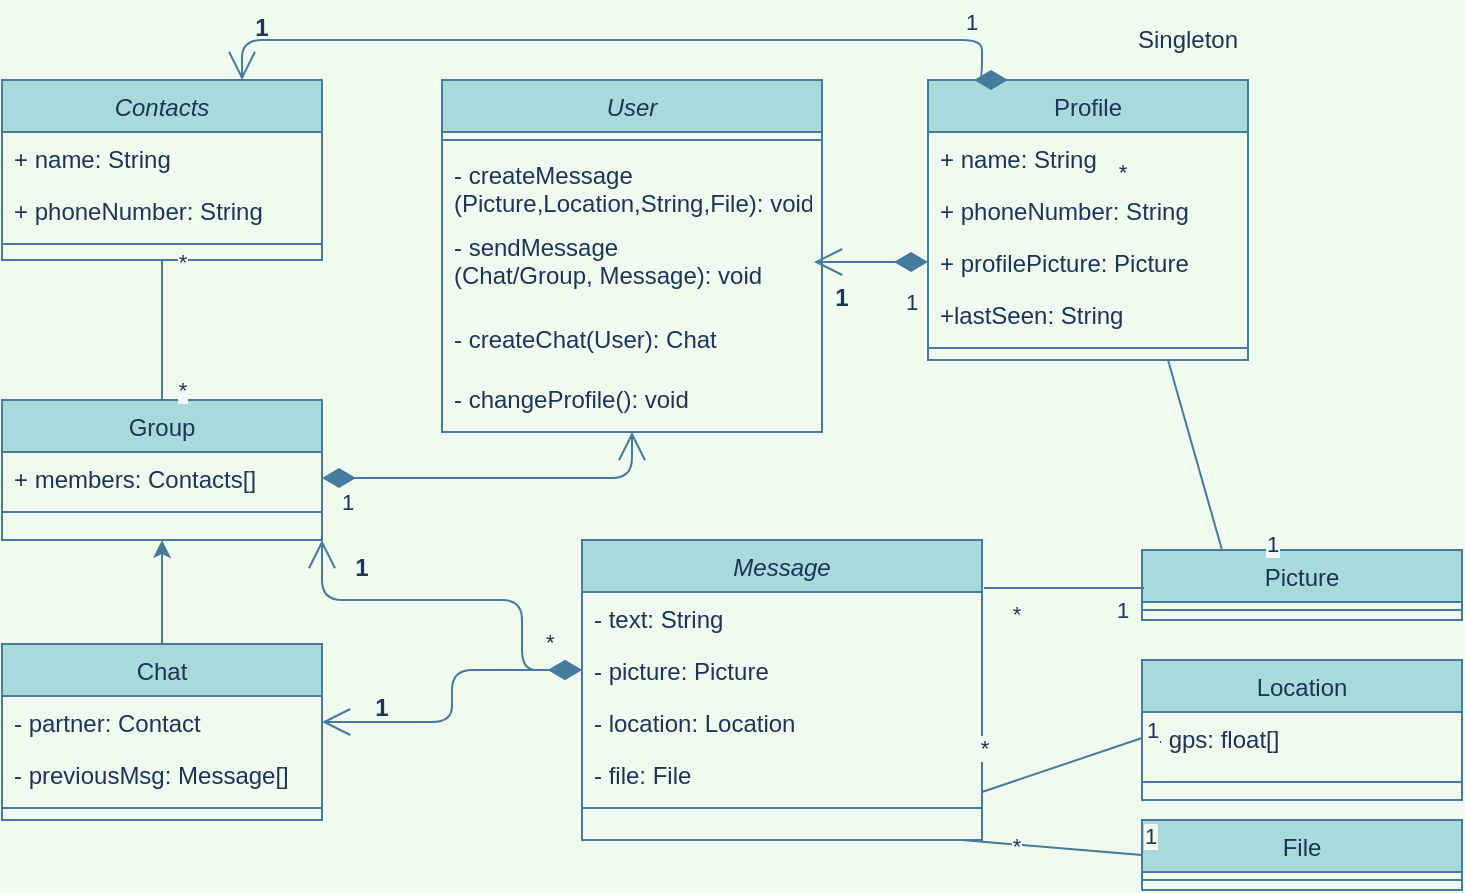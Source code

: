 <mxfile version="13.6.5" pages="3">
    <diagram id="C5RBs43oDa-KdzZeNtuy" name="Page-1">
        <mxGraphModel dx="1116" dy="623" grid="1" gridSize="10" guides="1" tooltips="1" connect="1" arrows="1" fold="1" page="1" pageScale="1" pageWidth="827" pageHeight="1169" background="#F1FAEE" math="0" shadow="0">
            <root>
                <mxCell id="WIyWlLk6GJQsqaUBKTNV-0"/>
                <mxCell id="WIyWlLk6GJQsqaUBKTNV-1" parent="WIyWlLk6GJQsqaUBKTNV-0"/>
                <mxCell id="zkfFHV4jXpPFQw0GAbJ--0" value="User" style="swimlane;fontStyle=2;align=center;verticalAlign=top;childLayout=stackLayout;horizontal=1;startSize=26;horizontalStack=0;resizeParent=1;resizeLast=0;collapsible=1;marginBottom=0;rounded=0;shadow=0;strokeWidth=1;fillColor=#A8DADC;strokeColor=#457B9D;fontColor=#1D3557;" parent="WIyWlLk6GJQsqaUBKTNV-1" vertex="1">
                    <mxGeometry x="240" y="40" width="190" height="176" as="geometry">
                        <mxRectangle x="230" y="140" width="160" height="26" as="alternateBounds"/>
                    </mxGeometry>
                </mxCell>
                <mxCell id="zkfFHV4jXpPFQw0GAbJ--4" value="" style="line;html=1;strokeWidth=1;align=left;verticalAlign=middle;spacingTop=-1;spacingLeft=3;spacingRight=3;rotatable=0;labelPosition=right;points=[];portConstraint=eastwest;fillColor=#A8DADC;strokeColor=#457B9D;fontColor=#1D3557;labelBackgroundColor=#F1FAEE;" parent="zkfFHV4jXpPFQw0GAbJ--0" vertex="1">
                    <mxGeometry y="26" width="190" height="8" as="geometry"/>
                </mxCell>
                <mxCell id="w8E4-vSp_22JqNi1tz53-83" value="- createMessage&#10;(Picture,Location,String,File): void" style="text;align=left;verticalAlign=top;spacingLeft=4;spacingRight=4;overflow=hidden;rotatable=0;points=[[0,0.5],[1,0.5]];portConstraint=eastwest;fontColor=#1D3557;" parent="zkfFHV4jXpPFQw0GAbJ--0" vertex="1">
                    <mxGeometry y="34" width="190" height="36" as="geometry"/>
                </mxCell>
                <mxCell id="zkfFHV4jXpPFQw0GAbJ--5" value="- sendMessage&#10;(Chat/Group, Message): void" style="text;align=left;verticalAlign=top;spacingLeft=4;spacingRight=4;overflow=hidden;rotatable=0;points=[[0,0.5],[1,0.5]];portConstraint=eastwest;fontColor=#1D3557;" parent="zkfFHV4jXpPFQw0GAbJ--0" vertex="1">
                    <mxGeometry y="70" width="190" height="46" as="geometry"/>
                </mxCell>
                <mxCell id="w8E4-vSp_22JqNi1tz53-20" value="- createChat(User): Chat" style="text;align=left;verticalAlign=top;spacingLeft=4;spacingRight=4;overflow=hidden;rotatable=0;points=[[0,0.5],[1,0.5]];portConstraint=eastwest;fontColor=#1D3557;" parent="zkfFHV4jXpPFQw0GAbJ--0" vertex="1">
                    <mxGeometry y="116" width="190" height="30" as="geometry"/>
                </mxCell>
                <mxCell id="w8E4-vSp_22JqNi1tz53-82" value="- changeProfile(): void" style="text;align=left;verticalAlign=top;spacingLeft=4;spacingRight=4;overflow=hidden;rotatable=0;points=[[0,0.5],[1,0.5]];portConstraint=eastwest;fontColor=#1D3557;" parent="zkfFHV4jXpPFQw0GAbJ--0" vertex="1">
                    <mxGeometry y="146" width="190" height="30" as="geometry"/>
                </mxCell>
                <mxCell id="zkfFHV4jXpPFQw0GAbJ--6" value="Chat" style="swimlane;fontStyle=0;align=center;verticalAlign=top;childLayout=stackLayout;horizontal=1;startSize=26;horizontalStack=0;resizeParent=1;resizeLast=0;collapsible=1;marginBottom=0;rounded=0;shadow=0;strokeWidth=1;fillColor=#A8DADC;strokeColor=#457B9D;fontColor=#1D3557;" parent="WIyWlLk6GJQsqaUBKTNV-1" vertex="1">
                    <mxGeometry x="20" y="322" width="160" height="88" as="geometry">
                        <mxRectangle x="130" y="380" width="160" height="26" as="alternateBounds"/>
                    </mxGeometry>
                </mxCell>
                <mxCell id="zkfFHV4jXpPFQw0GAbJ--7" value="- partner: Contact" style="text;align=left;verticalAlign=top;spacingLeft=4;spacingRight=4;overflow=hidden;rotatable=0;points=[[0,0.5],[1,0.5]];portConstraint=eastwest;fontColor=#1D3557;" parent="zkfFHV4jXpPFQw0GAbJ--6" vertex="1">
                    <mxGeometry y="26" width="160" height="26" as="geometry"/>
                </mxCell>
                <mxCell id="zkfFHV4jXpPFQw0GAbJ--8" value="- previousMsg: Message[]" style="text;align=left;verticalAlign=top;spacingLeft=4;spacingRight=4;overflow=hidden;rotatable=0;points=[[0,0.5],[1,0.5]];portConstraint=eastwest;rounded=0;shadow=0;html=0;fontColor=#1D3557;" parent="zkfFHV4jXpPFQw0GAbJ--6" vertex="1">
                    <mxGeometry y="52" width="160" height="26" as="geometry"/>
                </mxCell>
                <mxCell id="zkfFHV4jXpPFQw0GAbJ--9" value="" style="line;html=1;strokeWidth=1;align=left;verticalAlign=middle;spacingTop=-1;spacingLeft=3;spacingRight=3;rotatable=0;labelPosition=right;points=[];portConstraint=eastwest;fillColor=#A8DADC;strokeColor=#457B9D;fontColor=#1D3557;labelBackgroundColor=#F1FAEE;" parent="zkfFHV4jXpPFQw0GAbJ--6" vertex="1">
                    <mxGeometry y="78" width="160" height="8" as="geometry"/>
                </mxCell>
                <mxCell id="zkfFHV4jXpPFQw0GAbJ--13" value="Group" style="swimlane;fontStyle=0;align=center;verticalAlign=top;childLayout=stackLayout;horizontal=1;startSize=26;horizontalStack=0;resizeParent=1;resizeLast=0;collapsible=1;marginBottom=0;rounded=0;shadow=0;strokeWidth=1;fillColor=#A8DADC;strokeColor=#457B9D;fontColor=#1D3557;" parent="WIyWlLk6GJQsqaUBKTNV-1" vertex="1">
                    <mxGeometry x="20" y="200" width="160" height="70" as="geometry">
                        <mxRectangle x="340" y="380" width="170" height="26" as="alternateBounds"/>
                    </mxGeometry>
                </mxCell>
                <mxCell id="zkfFHV4jXpPFQw0GAbJ--14" value="+ members: Contacts[]" style="text;align=left;verticalAlign=top;spacingLeft=4;spacingRight=4;overflow=hidden;rotatable=0;points=[[0,0.5],[1,0.5]];portConstraint=eastwest;fontColor=#1D3557;" parent="zkfFHV4jXpPFQw0GAbJ--13" vertex="1">
                    <mxGeometry y="26" width="160" height="26" as="geometry"/>
                </mxCell>
                <mxCell id="zkfFHV4jXpPFQw0GAbJ--15" value="" style="line;html=1;strokeWidth=1;align=left;verticalAlign=middle;spacingTop=-1;spacingLeft=3;spacingRight=3;rotatable=0;labelPosition=right;points=[];portConstraint=eastwest;fillColor=#A8DADC;strokeColor=#457B9D;fontColor=#1D3557;labelBackgroundColor=#F1FAEE;" parent="zkfFHV4jXpPFQw0GAbJ--13" vertex="1">
                    <mxGeometry y="52" width="160" height="8" as="geometry"/>
                </mxCell>
                <mxCell id="zkfFHV4jXpPFQw0GAbJ--17" value="Location" style="swimlane;fontStyle=0;align=center;verticalAlign=top;childLayout=stackLayout;horizontal=1;startSize=26;horizontalStack=0;resizeParent=1;resizeLast=0;collapsible=1;marginBottom=0;rounded=0;shadow=0;strokeWidth=1;fillColor=#A8DADC;strokeColor=#457B9D;fontColor=#1D3557;" parent="WIyWlLk6GJQsqaUBKTNV-1" vertex="1">
                    <mxGeometry x="590" y="330" width="160" height="70" as="geometry">
                        <mxRectangle x="550" y="140" width="160" height="26" as="alternateBounds"/>
                    </mxGeometry>
                </mxCell>
                <mxCell id="w8E4-vSp_22JqNi1tz53-84" value="- gps: float[]" style="text;align=left;verticalAlign=top;spacingLeft=4;spacingRight=4;overflow=hidden;rotatable=0;points=[[0,0.5],[1,0.5]];portConstraint=eastwest;rounded=0;shadow=0;html=0;fontColor=#1D3557;" parent="zkfFHV4jXpPFQw0GAbJ--17" vertex="1">
                    <mxGeometry y="26" width="160" height="26" as="geometry"/>
                </mxCell>
                <mxCell id="zkfFHV4jXpPFQw0GAbJ--23" value="" style="line;html=1;strokeWidth=1;align=left;verticalAlign=middle;spacingTop=-1;spacingLeft=3;spacingRight=3;rotatable=0;labelPosition=right;points=[];portConstraint=eastwest;fillColor=#A8DADC;strokeColor=#457B9D;fontColor=#1D3557;labelBackgroundColor=#F1FAEE;" parent="zkfFHV4jXpPFQw0GAbJ--17" vertex="1">
                    <mxGeometry y="52" width="160" height="18" as="geometry"/>
                </mxCell>
                <mxCell id="w8E4-vSp_22JqNi1tz53-0" value="File" style="swimlane;fontStyle=0;align=center;verticalAlign=top;childLayout=stackLayout;horizontal=1;startSize=26;horizontalStack=0;resizeParent=1;resizeLast=0;collapsible=1;marginBottom=0;rounded=0;shadow=0;strokeWidth=1;fillColor=#A8DADC;strokeColor=#457B9D;fontColor=#1D3557;" parent="WIyWlLk6GJQsqaUBKTNV-1" vertex="1">
                    <mxGeometry x="590" y="410" width="160" height="35" as="geometry">
                        <mxRectangle x="340" y="380" width="170" height="26" as="alternateBounds"/>
                    </mxGeometry>
                </mxCell>
                <mxCell id="w8E4-vSp_22JqNi1tz53-2" value="" style="line;html=1;strokeWidth=1;align=left;verticalAlign=middle;spacingTop=-1;spacingLeft=3;spacingRight=3;rotatable=0;labelPosition=right;points=[];portConstraint=eastwest;fillColor=#A8DADC;strokeColor=#457B9D;fontColor=#1D3557;labelBackgroundColor=#F1FAEE;" parent="w8E4-vSp_22JqNi1tz53-0" vertex="1">
                    <mxGeometry y="26" width="160" height="8" as="geometry"/>
                </mxCell>
                <mxCell id="w8E4-vSp_22JqNi1tz53-3" value="Profile" style="swimlane;fontStyle=0;align=center;verticalAlign=top;childLayout=stackLayout;horizontal=1;startSize=26;horizontalStack=0;resizeParent=1;resizeLast=0;collapsible=1;marginBottom=0;rounded=0;shadow=0;strokeWidth=1;fillColor=#A8DADC;strokeColor=#457B9D;fontColor=#1D3557;" parent="WIyWlLk6GJQsqaUBKTNV-1" vertex="1">
                    <mxGeometry x="483" y="40" width="160" height="140" as="geometry">
                        <mxRectangle x="550" y="140" width="160" height="26" as="alternateBounds"/>
                    </mxGeometry>
                </mxCell>
                <mxCell id="w8E4-vSp_22JqNi1tz53-4" value="+ name: String" style="text;align=left;verticalAlign=top;spacingLeft=4;spacingRight=4;overflow=hidden;rotatable=0;points=[[0,0.5],[1,0.5]];portConstraint=eastwest;fontColor=#1D3557;" parent="w8E4-vSp_22JqNi1tz53-3" vertex="1">
                    <mxGeometry y="26" width="160" height="26" as="geometry"/>
                </mxCell>
                <mxCell id="w8E4-vSp_22JqNi1tz53-5" value="+ phoneNumber: String" style="text;align=left;verticalAlign=top;spacingLeft=4;spacingRight=4;overflow=hidden;rotatable=0;points=[[0,0.5],[1,0.5]];portConstraint=eastwest;rounded=0;shadow=0;html=0;fontColor=#1D3557;" parent="w8E4-vSp_22JqNi1tz53-3" vertex="1">
                    <mxGeometry y="52" width="160" height="26" as="geometry"/>
                </mxCell>
                <mxCell id="w8E4-vSp_22JqNi1tz53-6" value="+ profilePicture: Picture" style="text;align=left;verticalAlign=top;spacingLeft=4;spacingRight=4;overflow=hidden;rotatable=0;points=[[0,0.5],[1,0.5]];portConstraint=eastwest;rounded=0;shadow=0;html=0;fontColor=#1D3557;" parent="w8E4-vSp_22JqNi1tz53-3" vertex="1">
                    <mxGeometry y="78" width="160" height="26" as="geometry"/>
                </mxCell>
                <mxCell id="w8E4-vSp_22JqNi1tz53-7" value="+lastSeen: String" style="text;align=left;verticalAlign=top;spacingLeft=4;spacingRight=4;overflow=hidden;rotatable=0;points=[[0,0.5],[1,0.5]];portConstraint=eastwest;rounded=0;shadow=0;html=0;fontColor=#1D3557;" parent="w8E4-vSp_22JqNi1tz53-3" vertex="1">
                    <mxGeometry y="104" width="160" height="26" as="geometry"/>
                </mxCell>
                <mxCell id="w8E4-vSp_22JqNi1tz53-9" value="" style="line;html=1;strokeWidth=1;align=left;verticalAlign=middle;spacingTop=-1;spacingLeft=3;spacingRight=3;rotatable=0;labelPosition=right;points=[];portConstraint=eastwest;fillColor=#A8DADC;strokeColor=#457B9D;fontColor=#1D3557;labelBackgroundColor=#F1FAEE;" parent="w8E4-vSp_22JqNi1tz53-3" vertex="1">
                    <mxGeometry y="130" width="160" height="8" as="geometry"/>
                </mxCell>
                <mxCell id="w8E4-vSp_22JqNi1tz53-12" value="Contacts" style="swimlane;fontStyle=2;align=center;verticalAlign=top;childLayout=stackLayout;horizontal=1;startSize=26;horizontalStack=0;resizeParent=1;resizeLast=0;collapsible=1;marginBottom=0;rounded=0;shadow=0;strokeWidth=1;fillColor=#A8DADC;strokeColor=#457B9D;fontColor=#1D3557;" parent="WIyWlLk6GJQsqaUBKTNV-1" vertex="1">
                    <mxGeometry x="20" y="40" width="160" height="90" as="geometry">
                        <mxRectangle x="230" y="140" width="160" height="26" as="alternateBounds"/>
                    </mxGeometry>
                </mxCell>
                <mxCell id="w8E4-vSp_22JqNi1tz53-13" value="+ name: String " style="text;align=left;verticalAlign=top;spacingLeft=4;spacingRight=4;overflow=hidden;rotatable=0;points=[[0,0.5],[1,0.5]];portConstraint=eastwest;fontColor=#1D3557;" parent="w8E4-vSp_22JqNi1tz53-12" vertex="1">
                    <mxGeometry y="26" width="160" height="26" as="geometry"/>
                </mxCell>
                <mxCell id="w8E4-vSp_22JqNi1tz53-14" value="+ phoneNumber: String" style="text;align=left;verticalAlign=top;spacingLeft=4;spacingRight=4;overflow=hidden;rotatable=0;points=[[0,0.5],[1,0.5]];portConstraint=eastwest;rounded=0;shadow=0;html=0;fontColor=#1D3557;" parent="w8E4-vSp_22JqNi1tz53-12" vertex="1">
                    <mxGeometry y="52" width="160" height="26" as="geometry"/>
                </mxCell>
                <mxCell id="w8E4-vSp_22JqNi1tz53-16" value="" style="line;html=1;strokeWidth=1;align=left;verticalAlign=middle;spacingTop=-1;spacingLeft=3;spacingRight=3;rotatable=0;labelPosition=right;points=[];portConstraint=eastwest;fillColor=#A8DADC;strokeColor=#457B9D;fontColor=#1D3557;labelBackgroundColor=#F1FAEE;" parent="w8E4-vSp_22JqNi1tz53-12" vertex="1">
                    <mxGeometry y="78" width="160" height="8" as="geometry"/>
                </mxCell>
                <mxCell id="w8E4-vSp_22JqNi1tz53-27" value="Message" style="swimlane;fontStyle=2;align=center;verticalAlign=top;childLayout=stackLayout;horizontal=1;startSize=26;horizontalStack=0;resizeParent=1;resizeLast=0;collapsible=1;marginBottom=0;rounded=0;shadow=0;strokeWidth=1;fillColor=#A8DADC;strokeColor=#457B9D;fontColor=#1D3557;" parent="WIyWlLk6GJQsqaUBKTNV-1" vertex="1">
                    <mxGeometry x="310" y="270" width="200" height="150" as="geometry">
                        <mxRectangle x="230" y="140" width="160" height="26" as="alternateBounds"/>
                    </mxGeometry>
                </mxCell>
                <mxCell id="w8E4-vSp_22JqNi1tz53-28" value="- text: String " style="text;align=left;verticalAlign=top;spacingLeft=4;spacingRight=4;overflow=hidden;rotatable=0;points=[[0,0.5],[1,0.5]];portConstraint=eastwest;fontColor=#1D3557;" parent="w8E4-vSp_22JqNi1tz53-27" vertex="1">
                    <mxGeometry y="26" width="200" height="26" as="geometry"/>
                </mxCell>
                <mxCell id="w8E4-vSp_22JqNi1tz53-29" value="- picture: Picture" style="text;align=left;verticalAlign=top;spacingLeft=4;spacingRight=4;overflow=hidden;rotatable=0;points=[[0,0.5],[1,0.5]];portConstraint=eastwest;rounded=0;shadow=0;html=0;fontColor=#1D3557;" parent="w8E4-vSp_22JqNi1tz53-27" vertex="1">
                    <mxGeometry y="52" width="200" height="26" as="geometry"/>
                </mxCell>
                <mxCell id="w8E4-vSp_22JqNi1tz53-30" value="- location: Location" style="text;align=left;verticalAlign=top;spacingLeft=4;spacingRight=4;overflow=hidden;rotatable=0;points=[[0,0.5],[1,0.5]];portConstraint=eastwest;rounded=0;shadow=0;html=0;fontColor=#1D3557;" parent="w8E4-vSp_22JqNi1tz53-27" vertex="1">
                    <mxGeometry y="78" width="200" height="26" as="geometry"/>
                </mxCell>
                <mxCell id="w8E4-vSp_22JqNi1tz53-31" value="- file: File" style="text;align=left;verticalAlign=top;spacingLeft=4;spacingRight=4;overflow=hidden;rotatable=0;points=[[0,0.5],[1,0.5]];portConstraint=eastwest;rounded=0;shadow=0;html=0;fontColor=#1D3557;" parent="w8E4-vSp_22JqNi1tz53-27" vertex="1">
                    <mxGeometry y="104" width="200" height="26" as="geometry"/>
                </mxCell>
                <mxCell id="w8E4-vSp_22JqNi1tz53-32" value="" style="line;html=1;strokeWidth=1;align=left;verticalAlign=middle;spacingTop=-1;spacingLeft=3;spacingRight=3;rotatable=0;labelPosition=right;points=[];portConstraint=eastwest;fillColor=#A8DADC;strokeColor=#457B9D;fontColor=#1D3557;labelBackgroundColor=#F1FAEE;" parent="w8E4-vSp_22JqNi1tz53-27" vertex="1">
                    <mxGeometry y="130" width="200" height="8" as="geometry"/>
                </mxCell>
                <mxCell id="w8E4-vSp_22JqNi1tz53-35" value="Picture" style="swimlane;fontStyle=0;align=center;verticalAlign=top;childLayout=stackLayout;horizontal=1;startSize=26;horizontalStack=0;resizeParent=1;resizeLast=0;collapsible=1;marginBottom=0;rounded=0;shadow=0;strokeWidth=1;fillColor=#A8DADC;strokeColor=#457B9D;fontColor=#1D3557;" parent="WIyWlLk6GJQsqaUBKTNV-1" vertex="1">
                    <mxGeometry x="590" y="275" width="160" height="35" as="geometry">
                        <mxRectangle x="550" y="140" width="160" height="26" as="alternateBounds"/>
                    </mxGeometry>
                </mxCell>
                <mxCell id="w8E4-vSp_22JqNi1tz53-41" value="" style="line;html=1;strokeWidth=1;align=left;verticalAlign=middle;spacingTop=-1;spacingLeft=3;spacingRight=3;rotatable=0;labelPosition=right;points=[];portConstraint=eastwest;fillColor=#A8DADC;strokeColor=#457B9D;fontColor=#1D3557;labelBackgroundColor=#F1FAEE;" parent="w8E4-vSp_22JqNi1tz53-35" vertex="1">
                    <mxGeometry y="26" width="160" height="8" as="geometry"/>
                </mxCell>
                <mxCell id="w8E4-vSp_22JqNi1tz53-45" value="Singleton" style="text;html=1;strokeColor=none;fillColor=none;align=center;verticalAlign=middle;whiteSpace=wrap;rounded=0;fontColor=#1D3557;" parent="WIyWlLk6GJQsqaUBKTNV-1" vertex="1">
                    <mxGeometry x="583" y="10" width="60" height="20" as="geometry"/>
                </mxCell>
                <mxCell id="w8E4-vSp_22JqNi1tz53-48" value="1" style="endArrow=open;html=1;endSize=12;startArrow=diamondThin;startSize=14;startFill=1;edgeStyle=orthogonalEdgeStyle;align=left;verticalAlign=bottom;entryX=0.75;entryY=0;entryDx=0;entryDy=0;exitX=0.25;exitY=0;exitDx=0;exitDy=0;strokeColor=#457B9D;fontColor=#1D3557;labelBackgroundColor=#F1FAEE;" parent="WIyWlLk6GJQsqaUBKTNV-1" source="w8E4-vSp_22JqNi1tz53-3" target="w8E4-vSp_22JqNi1tz53-12" edge="1">
                    <mxGeometry x="-0.797" relative="1" as="geometry">
                        <mxPoint x="140" y="180" as="sourcePoint"/>
                        <mxPoint x="300" y="180" as="targetPoint"/>
                        <Array as="points">
                            <mxPoint x="510" y="40"/>
                            <mxPoint x="510" y="20"/>
                            <mxPoint x="140" y="20"/>
                        </Array>
                        <mxPoint as="offset"/>
                    </mxGeometry>
                </mxCell>
                <mxCell id="w8E4-vSp_22JqNi1tz53-51" value="1" style="text;align=center;fontStyle=1;verticalAlign=middle;spacingLeft=3;spacingRight=3;strokeColor=none;rotatable=0;points=[[0,0.5],[1,0.5]];portConstraint=eastwest;fontColor=#1D3557;" parent="WIyWlLk6GJQsqaUBKTNV-1" vertex="1">
                    <mxGeometry x="110" width="80" height="26" as="geometry"/>
                </mxCell>
                <mxCell id="w8E4-vSp_22JqNi1tz53-53" value="1" style="text;align=center;fontStyle=1;verticalAlign=middle;spacingLeft=3;spacingRight=3;strokeColor=none;rotatable=0;points=[[0,0.5],[1,0.5]];portConstraint=eastwest;fontColor=#1D3557;" parent="WIyWlLk6GJQsqaUBKTNV-1" vertex="1">
                    <mxGeometry x="400" y="135" width="80" height="26" as="geometry"/>
                </mxCell>
                <mxCell id="w8E4-vSp_22JqNi1tz53-54" value="1" style="endArrow=open;html=1;endSize=12;startArrow=diamondThin;startSize=14;startFill=1;edgeStyle=orthogonalEdgeStyle;align=left;verticalAlign=bottom;exitX=1;exitY=0.5;exitDx=0;exitDy=0;entryX=0.5;entryY=1;entryDx=0;entryDy=0;strokeColor=#457B9D;fontColor=#1D3557;labelBackgroundColor=#F1FAEE;" parent="WIyWlLk6GJQsqaUBKTNV-1" source="zkfFHV4jXpPFQw0GAbJ--14" target="zkfFHV4jXpPFQw0GAbJ--0" edge="1">
                    <mxGeometry x="-0.918" y="-21" relative="1" as="geometry">
                        <mxPoint x="325" y="340" as="sourcePoint"/>
                        <mxPoint x="567" y="250" as="targetPoint"/>
                        <mxPoint as="offset"/>
                    </mxGeometry>
                </mxCell>
                <mxCell id="w8E4-vSp_22JqNi1tz53-61" value="" style="endArrow=none;html=1;exitX=0.5;exitY=0;exitDx=0;exitDy=0;entryX=0.5;entryY=1;entryDx=0;entryDy=0;strokeColor=#457B9D;fontColor=#1D3557;labelBackgroundColor=#F1FAEE;" parent="WIyWlLk6GJQsqaUBKTNV-1" source="zkfFHV4jXpPFQw0GAbJ--13" target="w8E4-vSp_22JqNi1tz53-12" edge="1">
                    <mxGeometry width="50" height="50" relative="1" as="geometry">
                        <mxPoint x="110" y="300" as="sourcePoint"/>
                        <mxPoint x="100" y="180" as="targetPoint"/>
                    </mxGeometry>
                </mxCell>
                <mxCell id="w8E4-vSp_22JqNi1tz53-62" value="*" style="edgeLabel;html=1;align=center;verticalAlign=middle;resizable=0;points=[];fontColor=#1D3557;labelBackgroundColor=#F1FAEE;" parent="w8E4-vSp_22JqNi1tz53-61" vertex="1" connectable="0">
                    <mxGeometry x="0.636" y="1" relative="1" as="geometry">
                        <mxPoint x="11" y="-12" as="offset"/>
                    </mxGeometry>
                </mxCell>
                <mxCell id="w8E4-vSp_22JqNi1tz53-63" value="*" style="edgeLabel;html=1;align=center;verticalAlign=middle;resizable=0;points=[];fontColor=#1D3557;labelBackgroundColor=#F1FAEE;" parent="w8E4-vSp_22JqNi1tz53-61" vertex="1" connectable="0">
                    <mxGeometry x="-0.853" relative="1" as="geometry">
                        <mxPoint x="10" as="offset"/>
                    </mxGeometry>
                </mxCell>
                <mxCell id="w8E4-vSp_22JqNi1tz53-64" value="" style="endArrow=none;html=1;entryX=1.005;entryY=0.16;entryDx=0;entryDy=0;entryPerimeter=0;strokeColor=#457B9D;fontColor=#1D3557;labelBackgroundColor=#F1FAEE;" parent="WIyWlLk6GJQsqaUBKTNV-1" target="w8E4-vSp_22JqNi1tz53-27" edge="1">
                    <mxGeometry width="50" height="50" relative="1" as="geometry">
                        <mxPoint x="591" y="294" as="sourcePoint"/>
                        <mxPoint x="130" y="-2" as="targetPoint"/>
                    </mxGeometry>
                </mxCell>
                <mxCell id="w8E4-vSp_22JqNi1tz53-65" value="*" style="edgeLabel;html=1;align=center;verticalAlign=middle;resizable=0;points=[];fontColor=#1D3557;labelBackgroundColor=#F1FAEE;" parent="w8E4-vSp_22JqNi1tz53-64" vertex="1" connectable="0">
                    <mxGeometry x="0.636" y="1" relative="1" as="geometry">
                        <mxPoint x="1" y="11.99" as="offset"/>
                    </mxGeometry>
                </mxCell>
                <mxCell id="w8E4-vSp_22JqNi1tz53-66" value="1" style="edgeLabel;html=1;align=center;verticalAlign=middle;resizable=0;points=[];fontColor=#1D3557;labelBackgroundColor=#F1FAEE;" parent="w8E4-vSp_22JqNi1tz53-64" vertex="1" connectable="0">
                    <mxGeometry x="-0.853" relative="1" as="geometry">
                        <mxPoint x="-5.09" y="10.96" as="offset"/>
                    </mxGeometry>
                </mxCell>
                <mxCell id="w8E4-vSp_22JqNi1tz53-67" value="" style="endArrow=none;html=1;exitX=0;exitY=0.5;exitDx=0;exitDy=0;strokeColor=#457B9D;fontColor=#1D3557;labelBackgroundColor=#F1FAEE;" parent="WIyWlLk6GJQsqaUBKTNV-1" source="w8E4-vSp_22JqNi1tz53-84" edge="1">
                    <mxGeometry width="50" height="50" relative="1" as="geometry">
                        <mxPoint x="210" y="389.04" as="sourcePoint"/>
                        <mxPoint x="510" y="396" as="targetPoint"/>
                    </mxGeometry>
                </mxCell>
                <mxCell id="w8E4-vSp_22JqNi1tz53-68" value="*" style="edgeLabel;html=1;align=center;verticalAlign=middle;resizable=0;points=[];fontColor=#1D3557;labelBackgroundColor=#F1FAEE;" parent="w8E4-vSp_22JqNi1tz53-67" vertex="1" connectable="0">
                    <mxGeometry x="0.636" y="1" relative="1" as="geometry">
                        <mxPoint x="-13.88" y="-18.24" as="offset"/>
                    </mxGeometry>
                </mxCell>
                <mxCell id="w8E4-vSp_22JqNi1tz53-69" value="1" style="edgeLabel;html=1;align=center;verticalAlign=middle;resizable=0;points=[];fontColor=#1D3557;labelBackgroundColor=#F1FAEE;" parent="w8E4-vSp_22JqNi1tz53-67" vertex="1" connectable="0">
                    <mxGeometry x="-0.853" relative="1" as="geometry">
                        <mxPoint x="10" y="-6.39" as="offset"/>
                    </mxGeometry>
                </mxCell>
                <mxCell id="w8E4-vSp_22JqNi1tz53-70" value="" style="endArrow=none;html=1;exitX=0;exitY=0.5;exitDx=0;exitDy=0;strokeColor=#457B9D;fontColor=#1D3557;labelBackgroundColor=#F1FAEE;" parent="WIyWlLk6GJQsqaUBKTNV-1" source="w8E4-vSp_22JqNi1tz53-0" edge="1">
                    <mxGeometry width="50" height="50" relative="1" as="geometry">
                        <mxPoint x="310" y="550" as="sourcePoint"/>
                        <mxPoint x="500" y="420" as="targetPoint"/>
                    </mxGeometry>
                </mxCell>
                <mxCell id="w8E4-vSp_22JqNi1tz53-71" value="*" style="edgeLabel;html=1;align=center;verticalAlign=middle;resizable=0;points=[];fontColor=#1D3557;labelBackgroundColor=#F1FAEE;" parent="w8E4-vSp_22JqNi1tz53-70" vertex="1" connectable="0">
                    <mxGeometry x="0.636" y="1" relative="1" as="geometry">
                        <mxPoint x="11" y="0.83" as="offset"/>
                    </mxGeometry>
                </mxCell>
                <mxCell id="w8E4-vSp_22JqNi1tz53-72" value="1" style="edgeLabel;html=1;align=center;verticalAlign=middle;resizable=0;points=[];fontColor=#1D3557;labelBackgroundColor=#F1FAEE;" parent="w8E4-vSp_22JqNi1tz53-70" vertex="1" connectable="0">
                    <mxGeometry x="-0.853" relative="1" as="geometry">
                        <mxPoint x="10" y="-9.17" as="offset"/>
                    </mxGeometry>
                </mxCell>
                <mxCell id="w8E4-vSp_22JqNi1tz53-49" value="1" style="endArrow=open;html=1;endSize=12;startArrow=diamondThin;startSize=14;startFill=1;edgeStyle=orthogonalEdgeStyle;align=left;verticalAlign=bottom;exitX=0;exitY=0.5;exitDx=0;exitDy=0;entryX=1;entryY=0.5;entryDx=0;entryDy=0;strokeColor=#457B9D;fontColor=#1D3557;labelBackgroundColor=#F1FAEE;" parent="WIyWlLk6GJQsqaUBKTNV-1" source="w8E4-vSp_22JqNi1tz53-6" edge="1">
                    <mxGeometry x="-0.544" y="29" relative="1" as="geometry">
                        <mxPoint x="80" y="15" as="sourcePoint"/>
                        <mxPoint x="426" y="131" as="targetPoint"/>
                        <mxPoint as="offset"/>
                    </mxGeometry>
                </mxCell>
                <mxCell id="w8E4-vSp_22JqNi1tz53-74" value="" style="endArrow=classic;html=1;entryX=0.5;entryY=1;entryDx=0;entryDy=0;exitX=0.5;exitY=0;exitDx=0;exitDy=0;strokeColor=#457B9D;fontColor=#1D3557;labelBackgroundColor=#F1FAEE;" parent="WIyWlLk6GJQsqaUBKTNV-1" source="zkfFHV4jXpPFQw0GAbJ--6" target="zkfFHV4jXpPFQw0GAbJ--13" edge="1">
                    <mxGeometry width="50" height="50" relative="1" as="geometry">
                        <mxPoint x="70" y="350" as="sourcePoint"/>
                        <mxPoint x="120" y="300" as="targetPoint"/>
                    </mxGeometry>
                </mxCell>
                <mxCell id="w8E4-vSp_22JqNi1tz53-75" value="" style="endArrow=open;html=1;endSize=12;startArrow=diamondThin;startSize=14;startFill=1;edgeStyle=orthogonalEdgeStyle;align=left;verticalAlign=bottom;exitX=0;exitY=0.5;exitDx=0;exitDy=0;entryX=1;entryY=1;entryDx=0;entryDy=0;strokeColor=#457B9D;fontColor=#1D3557;labelBackgroundColor=#F1FAEE;" parent="WIyWlLk6GJQsqaUBKTNV-1" source="w8E4-vSp_22JqNi1tz53-29" target="zkfFHV4jXpPFQw0GAbJ--13" edge="1">
                    <mxGeometry x="-0.539" y="-10" relative="1" as="geometry">
                        <mxPoint x="190" y="249" as="sourcePoint"/>
                        <mxPoint x="343.0" y="150" as="targetPoint"/>
                        <mxPoint as="offset"/>
                        <Array as="points">
                            <mxPoint x="280" y="335"/>
                            <mxPoint x="280" y="300"/>
                            <mxPoint x="180" y="300"/>
                        </Array>
                    </mxGeometry>
                </mxCell>
                <mxCell id="w8E4-vSp_22JqNi1tz53-76" value="*" style="endArrow=open;html=1;endSize=12;startArrow=diamondThin;startSize=14;startFill=1;edgeStyle=orthogonalEdgeStyle;align=left;verticalAlign=bottom;exitX=0;exitY=0.5;exitDx=0;exitDy=0;entryX=1;entryY=0.5;entryDx=0;entryDy=0;strokeColor=#457B9D;fontColor=#1D3557;labelBackgroundColor=#F1FAEE;" parent="WIyWlLk6GJQsqaUBKTNV-1" source="w8E4-vSp_22JqNi1tz53-29" target="zkfFHV4jXpPFQw0GAbJ--7" edge="1">
                    <mxGeometry x="-0.744" y="-5" relative="1" as="geometry">
                        <mxPoint x="190" y="249" as="sourcePoint"/>
                        <mxPoint x="343.0" y="150" as="targetPoint"/>
                        <mxPoint as="offset"/>
                    </mxGeometry>
                </mxCell>
                <mxCell id="w8E4-vSp_22JqNi1tz53-77" value="1" style="text;align=center;fontStyle=1;verticalAlign=middle;spacingLeft=3;spacingRight=3;strokeColor=none;rotatable=0;points=[[0,0.5],[1,0.5]];portConstraint=eastwest;fontColor=#1D3557;" parent="WIyWlLk6GJQsqaUBKTNV-1" vertex="1">
                    <mxGeometry x="160" y="270" width="80" height="26" as="geometry"/>
                </mxCell>
                <mxCell id="w8E4-vSp_22JqNi1tz53-78" value="1" style="text;align=center;fontStyle=1;verticalAlign=middle;spacingLeft=3;spacingRight=3;strokeColor=none;rotatable=0;points=[[0,0.5],[1,0.5]];portConstraint=eastwest;fontColor=#1D3557;" parent="WIyWlLk6GJQsqaUBKTNV-1" vertex="1">
                    <mxGeometry x="170" y="340" width="80" height="26" as="geometry"/>
                </mxCell>
                <mxCell id="w8E4-vSp_22JqNi1tz53-79" value="" style="endArrow=none;html=1;exitX=0.25;exitY=0;exitDx=0;exitDy=0;entryX=0.75;entryY=1;entryDx=0;entryDy=0;strokeColor=#457B9D;fontColor=#1D3557;labelBackgroundColor=#F1FAEE;" parent="WIyWlLk6GJQsqaUBKTNV-1" source="w8E4-vSp_22JqNi1tz53-35" target="w8E4-vSp_22JqNi1tz53-3" edge="1">
                    <mxGeometry width="50" height="50" relative="1" as="geometry">
                        <mxPoint x="500" y="310" as="sourcePoint"/>
                        <mxPoint x="567.49" y="204" as="targetPoint"/>
                    </mxGeometry>
                </mxCell>
                <mxCell id="w8E4-vSp_22JqNi1tz53-80" value="1" style="edgeLabel;html=1;align=center;verticalAlign=middle;resizable=0;points=[];fontColor=#1D3557;labelBackgroundColor=#F1FAEE;" parent="w8E4-vSp_22JqNi1tz53-79" vertex="1" connectable="0">
                    <mxGeometry x="-0.31" y="-1" relative="1" as="geometry">
                        <mxPoint x="33" y="29.74" as="offset"/>
                    </mxGeometry>
                </mxCell>
                <mxCell id="w8E4-vSp_22JqNi1tz53-81" value="*" style="edgeLabel;html=1;align=center;verticalAlign=middle;resizable=0;points=[];fontColor=#1D3557;labelBackgroundColor=#F1FAEE;" parent="WIyWlLk6GJQsqaUBKTNV-1" vertex="1" connectable="0">
                    <mxGeometry x="642.995" y="189.998" as="geometry">
                        <mxPoint x="-63" y="-104" as="offset"/>
                    </mxGeometry>
                </mxCell>
            </root>
        </mxGraphModel>
    </diagram>
    <diagram id="si0Ore7L6cg6dbarOxFm" name="Page-2">
        <mxGraphModel dx="1116" dy="623" grid="1" gridSize="10" guides="1" tooltips="1" connect="1" arrows="1" fold="1" page="1" pageScale="1" pageWidth="1169" pageHeight="827" math="0" shadow="0">
            <root>
                <mxCell id="9OP8s1nlH45upp5OgZAQ-0"/>
                <mxCell id="9OP8s1nlH45upp5OgZAQ-1" parent="9OP8s1nlH45upp5OgZAQ-0"/>
                <mxCell id="4d9BVol8pyJ4ggtCNikl-0" value="User" style="shape=umlActor;verticalLabelPosition=bottom;verticalAlign=top;html=1;outlineConnect=0;" parent="9OP8s1nlH45upp5OgZAQ-1" vertex="1">
                    <mxGeometry x="20" y="230" width="60" height="100" as="geometry"/>
                </mxCell>
                <mxCell id="4d9BVol8pyJ4ggtCNikl-1" value="" style="rounded=0;whiteSpace=wrap;html=1;" parent="9OP8s1nlH45upp5OgZAQ-1" vertex="1">
                    <mxGeometry x="100" y="35" width="510" height="525" as="geometry"/>
                </mxCell>
                <mxCell id="4d9BVol8pyJ4ggtCNikl-2" value="Schreiben" style="ellipse;whiteSpace=wrap;html=1;" parent="9OP8s1nlH45upp5OgZAQ-1" vertex="1">
                    <mxGeometry x="385" y="120" width="100" height="30" as="geometry"/>
                </mxCell>
                <mxCell id="4d9BVol8pyJ4ggtCNikl-3" value="" style="ellipse;whiteSpace=wrap;html=1;" parent="9OP8s1nlH45upp5OgZAQ-1" vertex="1">
                    <mxGeometry x="290" y="120" width="70" height="30" as="geometry"/>
                </mxCell>
                <mxCell id="4d9BVol8pyJ4ggtCNikl-4" value="Bild aufnehmen" style="ellipse;whiteSpace=wrap;html=1;" parent="9OP8s1nlH45upp5OgZAQ-1" vertex="1">
                    <mxGeometry x="380" y="80" width="105" height="30" as="geometry"/>
                </mxCell>
                <mxCell id="4d9BVol8pyJ4ggtCNikl-5" value="Datei/Bild auswählen" style="ellipse;whiteSpace=wrap;html=1;" parent="9OP8s1nlH45upp5OgZAQ-1" vertex="1">
                    <mxGeometry x="387.5" y="160" width="97.5" height="40" as="geometry"/>
                </mxCell>
                <mxCell id="4d9BVol8pyJ4ggtCNikl-6" value="Senden" style="ellipse;whiteSpace=wrap;html=1;" parent="9OP8s1nlH45upp5OgZAQ-1" vertex="1">
                    <mxGeometry x="530" y="120" width="70" height="30" as="geometry"/>
                </mxCell>
                <mxCell id="4d9BVol8pyJ4ggtCNikl-7" value="Chat erstellen" style="ellipse;whiteSpace=wrap;html=1;" parent="9OP8s1nlH45upp5OgZAQ-1" vertex="1">
                    <mxGeometry x="130" y="60" width="90" height="40" as="geometry"/>
                </mxCell>
                <mxCell id="4d9BVol8pyJ4ggtCNikl-8" value="bestehenden Chat auswählen" style="ellipse;whiteSpace=wrap;html=1;" parent="9OP8s1nlH45upp5OgZAQ-1" vertex="1">
                    <mxGeometry x="115" y="110" width="120" height="50" as="geometry"/>
                </mxCell>
                <mxCell id="4d9BVol8pyJ4ggtCNikl-9" value="Einstellungen ändern (Profilbild, Name)" style="ellipse;whiteSpace=wrap;html=1;" parent="9OP8s1nlH45upp5OgZAQ-1" vertex="1">
                    <mxGeometry x="110" y="430" width="130" height="60" as="geometry"/>
                </mxCell>
                <mxCell id="4d9BVol8pyJ4ggtCNikl-10" value="&lt;span style=&quot;color: rgba(0 , 0 , 0 , 0) ; font-family: monospace ; font-size: 0px ; background-color: rgb(248 , 249 , 250)&quot;&gt;%3CmxGraphModel%3E%3Croot%3E%3CmxCell%20id%3D%220%22%2F%3E%3CmxCell%20id%3D%221%22%20parent%3D%220%22%2F%3E%3CmxCell%20id%3D%222%22%20value%3D%22%22%20style%3D%22startArrow%3Doval%3BstartFill%3D0%3BstartSize%3D7%3BendArrow%3Dblock%3BendFill%3D0%3BendSize%3D10%3Bdashed%3D1%3Bhtml%3D1%3BentryX%3D1%3BentryY%3D0.5%3BentryDx%3D0%3BentryDy%3D0%3BexitX%3D0%3BexitY%3D0.5%3BexitDx%3D0%3BexitDy%3D0%3B%22%20edge%3D%221%22%20parent%3D%221%22%3E%3CmxGeometry%20width%3D%22100%22%20relative%3D%221%22%20as%3D%22geometry%22%3E%3CmxPoint%20x%3D%22530%22%20y%3D%22135%22%20as%3D%22sourcePoint%22%2F%3E%3CmxPoint%20x%3D%22485%22%20y%3D%22180%22%20as%3D%22targetPoint%22%2F%3E%3C%2FmxGeometry%3E%3C%2FmxCell%3E%3C%2Froot%3E%3C%2FmxGraphModel%3E&lt;/span&gt;" style="startArrow=oval;startFill=0;startSize=7;endArrow=block;endFill=0;endSize=10;dashed=1;html=1;entryX=1;entryY=0.5;entryDx=0;entryDy=0;exitX=0;exitY=0.5;exitDx=0;exitDy=0;" parent="9OP8s1nlH45upp5OgZAQ-1" source="4d9BVol8pyJ4ggtCNikl-6" target="4d9BVol8pyJ4ggtCNikl-5" edge="1">
                    <mxGeometry width="100" relative="1" as="geometry">
                        <mxPoint x="420" y="190" as="sourcePoint"/>
                        <mxPoint x="520" y="190" as="targetPoint"/>
                    </mxGeometry>
                </mxCell>
                <mxCell id="4d9BVol8pyJ4ggtCNikl-11" value="" style="startArrow=oval;startFill=0;startSize=7;endArrow=block;endFill=0;endSize=10;dashed=1;html=1;entryX=1;entryY=0.5;entryDx=0;entryDy=0;exitX=0;exitY=0.5;exitDx=0;exitDy=0;" parent="9OP8s1nlH45upp5OgZAQ-1" source="4d9BVol8pyJ4ggtCNikl-6" target="4d9BVol8pyJ4ggtCNikl-2" edge="1">
                    <mxGeometry width="100" relative="1" as="geometry">
                        <mxPoint x="430.0" y="145" as="sourcePoint"/>
                        <mxPoint x="401.25" y="190" as="targetPoint"/>
                    </mxGeometry>
                </mxCell>
                <mxCell id="4d9BVol8pyJ4ggtCNikl-12" value="" style="startArrow=oval;startFill=0;startSize=7;endArrow=block;endFill=0;endSize=10;dashed=1;html=1;entryX=1;entryY=0.5;entryDx=0;entryDy=0;exitX=0;exitY=0.5;exitDx=0;exitDy=0;" parent="9OP8s1nlH45upp5OgZAQ-1" source="4d9BVol8pyJ4ggtCNikl-6" target="4d9BVol8pyJ4ggtCNikl-4" edge="1">
                    <mxGeometry width="100" relative="1" as="geometry">
                        <mxPoint x="420" y="140" as="sourcePoint"/>
                        <mxPoint x="402.5" y="145" as="targetPoint"/>
                    </mxGeometry>
                </mxCell>
                <mxCell id="4d9BVol8pyJ4ggtCNikl-13" value="Gruppe erstellen" style="ellipse;whiteSpace=wrap;html=1;" parent="9OP8s1nlH45upp5OgZAQ-1" vertex="1">
                    <mxGeometry x="120" y="170" width="110" height="45" as="geometry"/>
                </mxCell>
                <mxCell id="4d9BVol8pyJ4ggtCNikl-14" value="Gruppe auswählen" style="ellipse;whiteSpace=wrap;html=1;" parent="9OP8s1nlH45upp5OgZAQ-1" vertex="1">
                    <mxGeometry x="120" y="230" width="110" height="45" as="geometry"/>
                </mxCell>
                <mxCell id="4d9BVol8pyJ4ggtCNikl-15" value="" style="startArrow=oval;startFill=0;startSize=7;endArrow=block;endFill=0;endSize=10;dashed=1;html=1;entryX=1;entryY=0.5;entryDx=0;entryDy=0;exitX=0;exitY=0.5;exitDx=0;exitDy=0;" parent="9OP8s1nlH45upp5OgZAQ-1" source="4d9BVol8pyJ4ggtCNikl-2" target="4d9BVol8pyJ4ggtCNikl-3" edge="1">
                    <mxGeometry width="100" relative="1" as="geometry">
                        <mxPoint x="550" y="145" as="sourcePoint"/>
                        <mxPoint x="495" y="145" as="targetPoint"/>
                    </mxGeometry>
                </mxCell>
                <mxCell id="4d9BVol8pyJ4ggtCNikl-16" value="" style="startArrow=oval;startFill=0;startSize=7;endArrow=block;endFill=0;endSize=10;dashed=1;html=1;entryX=1;entryY=0;entryDx=0;entryDy=0;exitX=0;exitY=0.5;exitDx=0;exitDy=0;" parent="9OP8s1nlH45upp5OgZAQ-1" source="4d9BVol8pyJ4ggtCNikl-4" target="4d9BVol8pyJ4ggtCNikl-3" edge="1">
                    <mxGeometry width="100" relative="1" as="geometry">
                        <mxPoint x="395" y="145" as="sourcePoint"/>
                        <mxPoint x="360" y="145" as="targetPoint"/>
                    </mxGeometry>
                </mxCell>
                <mxCell id="4d9BVol8pyJ4ggtCNikl-17" value="" style="startArrow=oval;startFill=0;startSize=7;endArrow=block;endFill=0;endSize=10;dashed=1;html=1;entryX=1;entryY=1;entryDx=0;entryDy=0;exitX=0;exitY=0.5;exitDx=0;exitDy=0;" parent="9OP8s1nlH45upp5OgZAQ-1" source="4d9BVol8pyJ4ggtCNikl-5" target="4d9BVol8pyJ4ggtCNikl-3" edge="1">
                    <mxGeometry width="100" relative="1" as="geometry">
                        <mxPoint x="390" y="105" as="sourcePoint"/>
                        <mxPoint x="349.749" y="134.393" as="targetPoint"/>
                    </mxGeometry>
                </mxCell>
                <mxCell id="4d9BVol8pyJ4ggtCNikl-18" value="" style="startArrow=oval;startFill=0;startSize=7;endArrow=block;endFill=0;endSize=10;dashed=1;html=1;entryX=1;entryY=0.5;entryDx=0;entryDy=0;exitX=0;exitY=1;exitDx=0;exitDy=0;" parent="9OP8s1nlH45upp5OgZAQ-1" source="4d9BVol8pyJ4ggtCNikl-3" target="4d9BVol8pyJ4ggtCNikl-13" edge="1">
                    <mxGeometry width="100" relative="1" as="geometry">
                        <mxPoint x="397.5" y="190" as="sourcePoint"/>
                        <mxPoint x="349.749" y="155.607" as="targetPoint"/>
                    </mxGeometry>
                </mxCell>
                <mxCell id="4d9BVol8pyJ4ggtCNikl-19" value="" style="startArrow=oval;startFill=0;startSize=7;endArrow=block;endFill=0;endSize=10;dashed=1;html=1;entryX=1;entryY=0.5;entryDx=0;entryDy=0;exitX=0;exitY=0.5;exitDx=0;exitDy=0;" parent="9OP8s1nlH45upp5OgZAQ-1" source="4d9BVol8pyJ4ggtCNikl-3" target="4d9BVol8pyJ4ggtCNikl-8" edge="1">
                    <mxGeometry width="100" relative="1" as="geometry">
                        <mxPoint x="325" y="160" as="sourcePoint"/>
                        <mxPoint x="272.5" y="202.5" as="targetPoint"/>
                    </mxGeometry>
                </mxCell>
                <mxCell id="4d9BVol8pyJ4ggtCNikl-20" value="" style="startArrow=oval;startFill=0;startSize=7;endArrow=block;endFill=0;endSize=10;dashed=1;html=1;entryX=1;entryY=0.5;entryDx=0;entryDy=0;exitX=0;exitY=0;exitDx=0;exitDy=0;" parent="9OP8s1nlH45upp5OgZAQ-1" source="4d9BVol8pyJ4ggtCNikl-3" target="4d9BVol8pyJ4ggtCNikl-7" edge="1">
                    <mxGeometry width="100" relative="1" as="geometry">
                        <mxPoint x="290" y="145" as="sourcePoint"/>
                        <mxPoint x="277.5" y="145" as="targetPoint"/>
                    </mxGeometry>
                </mxCell>
                <mxCell id="4d9BVol8pyJ4ggtCNikl-21" value="" style="startArrow=oval;startFill=0;startSize=7;endArrow=block;endFill=0;endSize=10;dashed=1;html=1;entryX=1;entryY=0.5;entryDx=0;entryDy=0;" parent="9OP8s1nlH45upp5OgZAQ-1" target="4d9BVol8pyJ4ggtCNikl-14" edge="1">
                    <mxGeometry width="100" relative="1" as="geometry">
                        <mxPoint x="310" y="150" as="sourcePoint"/>
                        <mxPoint x="260" y="90" as="targetPoint"/>
                    </mxGeometry>
                </mxCell>
                <mxCell id="4d9BVol8pyJ4ggtCNikl-22" value="" style="endArrow=none;html=1;entryX=0;entryY=0.5;entryDx=0;entryDy=0;" parent="9OP8s1nlH45upp5OgZAQ-1" source="4d9BVol8pyJ4ggtCNikl-0" target="4d9BVol8pyJ4ggtCNikl-7" edge="1">
                    <mxGeometry width="50" height="50" relative="1" as="geometry">
                        <mxPoint x="410" y="300" as="sourcePoint"/>
                        <mxPoint x="460" y="250" as="targetPoint"/>
                    </mxGeometry>
                </mxCell>
                <mxCell id="4d9BVol8pyJ4ggtCNikl-23" value="" style="endArrow=none;html=1;entryX=0;entryY=1;entryDx=0;entryDy=0;" parent="9OP8s1nlH45upp5OgZAQ-1" target="4d9BVol8pyJ4ggtCNikl-8" edge="1">
                    <mxGeometry width="50" height="50" relative="1" as="geometry">
                        <mxPoint x="70" y="240" as="sourcePoint"/>
                        <mxPoint x="140" y="90" as="targetPoint"/>
                    </mxGeometry>
                </mxCell>
                <mxCell id="4d9BVol8pyJ4ggtCNikl-24" value="" style="endArrow=none;html=1;entryX=0;entryY=1;entryDx=0;entryDy=0;" parent="9OP8s1nlH45upp5OgZAQ-1" target="4d9BVol8pyJ4ggtCNikl-13" edge="1">
                    <mxGeometry width="50" height="50" relative="1" as="geometry">
                        <mxPoint x="80" y="250" as="sourcePoint"/>
                        <mxPoint x="142.574" y="162.678" as="targetPoint"/>
                    </mxGeometry>
                </mxCell>
                <mxCell id="4d9BVol8pyJ4ggtCNikl-25" value="" style="endArrow=none;html=1;entryX=0;entryY=0.5;entryDx=0;entryDy=0;" parent="9OP8s1nlH45upp5OgZAQ-1" source="4d9BVol8pyJ4ggtCNikl-0" target="4d9BVol8pyJ4ggtCNikl-14" edge="1">
                    <mxGeometry width="50" height="50" relative="1" as="geometry">
                        <mxPoint x="80" y="260" as="sourcePoint"/>
                        <mxPoint x="145.675" y="218.23" as="targetPoint"/>
                    </mxGeometry>
                </mxCell>
                <mxCell id="4d9BVol8pyJ4ggtCNikl-26" value="" style="endArrow=none;html=1;entryX=0;entryY=0.5;entryDx=0;entryDy=0;" parent="9OP8s1nlH45upp5OgZAQ-1" source="4d9BVol8pyJ4ggtCNikl-0" target="4d9BVol8pyJ4ggtCNikl-9" edge="1">
                    <mxGeometry width="50" height="50" relative="1" as="geometry">
                        <mxPoint x="90" y="270" as="sourcePoint"/>
                        <mxPoint x="130" y="262.5" as="targetPoint"/>
                    </mxGeometry>
                </mxCell>
                <mxCell id="4d9BVol8pyJ4ggtCNikl-27" value="Nachricht lesen" style="ellipse;whiteSpace=wrap;html=1;" parent="9OP8s1nlH45upp5OgZAQ-1" vertex="1">
                    <mxGeometry x="125" y="340" width="110" height="40" as="geometry"/>
                </mxCell>
                <mxCell id="4d9BVol8pyJ4ggtCNikl-28" value="" style="endArrow=none;html=1;exitX=0;exitY=0;exitDx=0;exitDy=0;" parent="9OP8s1nlH45upp5OgZAQ-1" source="4d9BVol8pyJ4ggtCNikl-27" target="4d9BVol8pyJ4ggtCNikl-0" edge="1">
                    <mxGeometry width="50" height="50" relative="1" as="geometry">
                        <mxPoint x="410" y="310" as="sourcePoint"/>
                        <mxPoint x="460" y="260" as="targetPoint"/>
                    </mxGeometry>
                </mxCell>
                <mxCell id="4d9BVol8pyJ4ggtCNikl-29" value="empfangen" style="text;html=1;strokeColor=none;fillColor=none;align=center;verticalAlign=middle;whiteSpace=wrap;rounded=0;" parent="9OP8s1nlH45upp5OgZAQ-1" vertex="1">
                    <mxGeometry x="90" y="300" width="100" height="20" as="geometry"/>
                </mxCell>
                <mxCell id="4d9BVol8pyJ4ggtCNikl-30" value="Standort" style="ellipse;whiteSpace=wrap;html=1;" parent="9OP8s1nlH45upp5OgZAQ-1" vertex="1">
                    <mxGeometry x="390.75" y="210" width="97.5" height="40" as="geometry"/>
                </mxCell>
                <mxCell id="4d9BVol8pyJ4ggtCNikl-31" value="&lt;span style=&quot;color: rgba(0 , 0 , 0 , 0) ; font-family: monospace ; font-size: 0px ; background-color: rgb(248 , 249 , 250)&quot;&gt;%3CmxGraphModel%3E%3Croot%3E%3CmxCell%20id%3D%220%22%2F%3E%3CmxCell%20id%3D%221%22%20parent%3D%220%22%2F%3E%3CmxCell%20id%3D%222%22%20value%3D%22%22%20style%3D%22startArrow%3Doval%3BstartFill%3D0%3BstartSize%3D7%3BendArrow%3Dblock%3BendFill%3D0%3BendSize%3D10%3Bdashed%3D1%3Bhtml%3D1%3BentryX%3D1%3BentryY%3D0.5%3BentryDx%3D0%3BentryDy%3D0%3BexitX%3D0%3BexitY%3D0.5%3BexitDx%3D0%3BexitDy%3D0%3B%22%20edge%3D%221%22%20parent%3D%221%22%3E%3CmxGeometry%20width%3D%22100%22%20relative%3D%221%22%20as%3D%22geometry%22%3E%3CmxPoint%20x%3D%22530%22%20y%3D%22135%22%20as%3D%22sourcePoint%22%2F%3E%3CmxPoint%20x%3D%22485%22%20y%3D%22180%22%20as%3D%22targetPoint%22%2F%3E%3C%2FmxGeometry%3E%3C%2FmxCell%3E%3C%2Froot%3E%3C%2FmxGraphModel%3E&lt;/span&gt;" style="startArrow=oval;startFill=0;startSize=7;endArrow=block;endFill=0;endSize=10;dashed=1;html=1;entryX=1;entryY=0.5;entryDx=0;entryDy=0;exitX=0;exitY=0.5;exitDx=0;exitDy=0;" parent="9OP8s1nlH45upp5OgZAQ-1" source="4d9BVol8pyJ4ggtCNikl-6" target="4d9BVol8pyJ4ggtCNikl-30" edge="1">
                    <mxGeometry width="100" relative="1" as="geometry">
                        <mxPoint x="540" y="145" as="sourcePoint"/>
                        <mxPoint x="495" y="190" as="targetPoint"/>
                    </mxGeometry>
                </mxCell>
                <mxCell id="4d9BVol8pyJ4ggtCNikl-32" value="&lt;span style=&quot;color: rgba(0 , 0 , 0 , 0) ; font-family: monospace ; font-size: 0px ; background-color: rgb(248 , 249 , 250)&quot;&gt;%3CmxGraphModel%3E%3Croot%3E%3CmxCell%20id%3D%220%22%2F%3E%3CmxCell%20id%3D%221%22%20parent%3D%220%22%2F%3E%3CmxCell%20id%3D%222%22%20value%3D%22%22%20style%3D%22startArrow%3Doval%3BstartFill%3D0%3BstartSize%3D7%3BendArrow%3Dblock%3BendFill%3D0%3BendSize%3D10%3Bdashed%3D1%3Bhtml%3D1%3BentryX%3D1%3BentryY%3D0.5%3BentryDx%3D0%3BentryDy%3D0%3BexitX%3D0%3BexitY%3D0.5%3BexitDx%3D0%3BexitDy%3D0%3B%22%20edge%3D%221%22%20parent%3D%221%22%3E%3CmxGeometry%20width%3D%22100%22%20relative%3D%221%22%20as%3D%22geometry%22%3E%3CmxPoint%20x%3D%22530%22%20y%3D%22135%22%20as%3D%22sourcePoint%22%2F%3E%3CmxPoint%20x%3D%22485%22%20y%3D%22180%22%20as%3D%22targetPoint%22%2F%3E%3C%2FmxGeometry%3E%3C%2FmxCell%3E%3C%2Froot%3E%3C%2FmxGraphModel%3E&lt;/span&gt;" style="startArrow=oval;startFill=0;startSize=7;endArrow=block;endFill=0;endSize=10;dashed=1;html=1;exitX=0;exitY=0.5;exitDx=0;exitDy=0;" parent="9OP8s1nlH45upp5OgZAQ-1" source="4d9BVol8pyJ4ggtCNikl-30" target="4d9BVol8pyJ4ggtCNikl-3" edge="1">
                    <mxGeometry width="100" relative="1" as="geometry">
                        <mxPoint x="540" y="145" as="sourcePoint"/>
                        <mxPoint x="498.25" y="240" as="targetPoint"/>
                    </mxGeometry>
                </mxCell>
            </root>
        </mxGraphModel>
    </diagram>
    <diagram id="EuSKCGCcNPP9SDDgldvS" name="Page-3">
        <mxGraphModel dx="1116" dy="623" grid="1" gridSize="10" guides="1" tooltips="1" connect="1" arrows="1" fold="1" page="1" pageScale="1" pageWidth="1169" pageHeight="827" math="0" shadow="0">
            <root>
                <mxCell id="U-pjnNekW-sIVJtnUgk1-0"/>
                <mxCell id="U-pjnNekW-sIVJtnUgk1-1" parent="U-pjnNekW-sIVJtnUgk1-0"/>
                <mxCell id="U-pjnNekW-sIVJtnUgk1-2" value="" style="ellipse;fillColor=#000000;strokeColor=none;" parent="U-pjnNekW-sIVJtnUgk1-1" vertex="1">
                    <mxGeometry x="425" y="30" width="30" height="30" as="geometry"/>
                </mxCell>
                <mxCell id="U-pjnNekW-sIVJtnUgk1-3" value="" style="ellipse;html=1;shape=endState;fillColor=#000000;strokeColor=#000000;direction=south;" parent="U-pjnNekW-sIVJtnUgk1-1" vertex="1">
                    <mxGeometry x="325" y="410" width="30" height="30" as="geometry"/>
                </mxCell>
                <mxCell id="U-pjnNekW-sIVJtnUgk1-4" value="" style="edgeStyle=orthogonalEdgeStyle;rounded=0;orthogonalLoop=1;jettySize=auto;html=1;exitX=0.5;exitY=1;exitDx=0;exitDy=0;" parent="U-pjnNekW-sIVJtnUgk1-1" source="U-pjnNekW-sIVJtnUgk1-5" target="U-pjnNekW-sIVJtnUgk1-11" edge="1">
                    <mxGeometry relative="1" as="geometry"/>
                </mxCell>
                <mxCell id="U-pjnNekW-sIVJtnUgk1-5" value="Shoot Picture" style="rounded=1;whiteSpace=wrap;html=1;" parent="U-pjnNekW-sIVJtnUgk1-1" vertex="1">
                    <mxGeometry x="390" y="150" width="100" height="40" as="geometry"/>
                </mxCell>
                <mxCell id="U-pjnNekW-sIVJtnUgk1-6" value="discard?" style="rhombus;whiteSpace=wrap;html=1;" parent="U-pjnNekW-sIVJtnUgk1-1" vertex="1">
                    <mxGeometry x="400" y="280" width="80" height="80" as="geometry"/>
                </mxCell>
                <mxCell id="U-pjnNekW-sIVJtnUgk1-7" value="Press Camera Button" style="rounded=1;whiteSpace=wrap;html=1;" parent="U-pjnNekW-sIVJtnUgk1-1" vertex="1">
                    <mxGeometry x="390" y="80" width="100" height="40" as="geometry"/>
                </mxCell>
                <mxCell id="U-pjnNekW-sIVJtnUgk1-8" value="Write Text / add File" style="rounded=1;whiteSpace=wrap;html=1;" parent="U-pjnNekW-sIVJtnUgk1-1" vertex="1">
                    <mxGeometry x="290" y="340" width="100" height="40" as="geometry"/>
                </mxCell>
                <mxCell id="U-pjnNekW-sIVJtnUgk1-9" value="" style="endArrow=classic;html=1;entryX=0.5;entryY=0;entryDx=0;entryDy=0;exitX=0.5;exitY=1;exitDx=0;exitDy=0;" parent="U-pjnNekW-sIVJtnUgk1-1" source="U-pjnNekW-sIVJtnUgk1-7" target="U-pjnNekW-sIVJtnUgk1-5" edge="1">
                    <mxGeometry width="50" height="50" relative="1" as="geometry">
                        <mxPoint x="330" y="230" as="sourcePoint"/>
                        <mxPoint x="380" y="180" as="targetPoint"/>
                    </mxGeometry>
                </mxCell>
                <mxCell id="U-pjnNekW-sIVJtnUgk1-10" value="&lt;font style=&quot;font-size: 10px&quot;&gt;generate Name&lt;/font&gt;" style="text;html=1;strokeColor=none;fillColor=none;align=center;verticalAlign=middle;whiteSpace=wrap;rounded=0;" parent="U-pjnNekW-sIVJtnUgk1-1" vertex="1">
                    <mxGeometry x="375" y="190" width="50" height="30" as="geometry"/>
                </mxCell>
                <mxCell id="U-pjnNekW-sIVJtnUgk1-11" value="Look at Picture" style="rounded=1;whiteSpace=wrap;html=1;" parent="U-pjnNekW-sIVJtnUgk1-1" vertex="1">
                    <mxGeometry x="390" y="220" width="100" height="40" as="geometry"/>
                </mxCell>
                <mxCell id="U-pjnNekW-sIVJtnUgk1-12" value="" style="edgeStyle=orthogonalEdgeStyle;rounded=0;orthogonalLoop=1;jettySize=auto;html=1;exitX=0.5;exitY=1;exitDx=0;exitDy=0;entryX=0.5;entryY=0;entryDx=0;entryDy=0;" parent="U-pjnNekW-sIVJtnUgk1-1" source="U-pjnNekW-sIVJtnUgk1-11" target="U-pjnNekW-sIVJtnUgk1-6" edge="1">
                    <mxGeometry relative="1" as="geometry">
                        <mxPoint x="450" y="200.0" as="sourcePoint"/>
                        <mxPoint x="450" y="230" as="targetPoint"/>
                    </mxGeometry>
                </mxCell>
                <mxCell id="U-pjnNekW-sIVJtnUgk1-13" value="" style="edgeStyle=orthogonalEdgeStyle;rounded=0;orthogonalLoop=1;jettySize=auto;html=1;exitX=0;exitY=0.5;exitDx=0;exitDy=0;entryX=0.5;entryY=0;entryDx=0;entryDy=0;" parent="U-pjnNekW-sIVJtnUgk1-1" source="U-pjnNekW-sIVJtnUgk1-6" target="U-pjnNekW-sIVJtnUgk1-8" edge="1">
                    <mxGeometry relative="1" as="geometry">
                        <mxPoint x="450" y="270" as="sourcePoint"/>
                        <mxPoint x="450" y="290" as="targetPoint"/>
                    </mxGeometry>
                </mxCell>
                <mxCell id="U-pjnNekW-sIVJtnUgk1-14" value="" style="edgeStyle=orthogonalEdgeStyle;rounded=0;orthogonalLoop=1;jettySize=auto;html=1;exitX=1;exitY=0.5;exitDx=0;exitDy=0;entryX=1;entryY=0.5;entryDx=0;entryDy=0;" parent="U-pjnNekW-sIVJtnUgk1-1" source="U-pjnNekW-sIVJtnUgk1-6" target="U-pjnNekW-sIVJtnUgk1-5" edge="1">
                    <mxGeometry relative="1" as="geometry">
                        <mxPoint x="410" y="330" as="sourcePoint"/>
                        <mxPoint x="530" y="210" as="targetPoint"/>
                        <Array as="points">
                            <mxPoint x="520" y="320"/>
                            <mxPoint x="520" y="170"/>
                        </Array>
                    </mxGeometry>
                </mxCell>
                <mxCell id="U-pjnNekW-sIVJtnUgk1-15" value="" style="edgeStyle=orthogonalEdgeStyle;rounded=0;orthogonalLoop=1;jettySize=auto;html=1;exitX=0.5;exitY=1;exitDx=0;exitDy=0;entryX=0;entryY=0.5;entryDx=0;entryDy=0;" parent="U-pjnNekW-sIVJtnUgk1-1" source="U-pjnNekW-sIVJtnUgk1-8" target="U-pjnNekW-sIVJtnUgk1-3" edge="1">
                    <mxGeometry relative="1" as="geometry">
                        <mxPoint x="450" y="200.0" as="sourcePoint"/>
                        <mxPoint x="450" y="230" as="targetPoint"/>
                    </mxGeometry>
                </mxCell>
                <mxCell id="U-pjnNekW-sIVJtnUgk1-16" value="&lt;font style=&quot;font-size: 10px&quot;&gt;No&lt;/font&gt;" style="text;html=1;strokeColor=none;fillColor=none;align=center;verticalAlign=middle;whiteSpace=wrap;rounded=0;" parent="U-pjnNekW-sIVJtnUgk1-1" vertex="1">
                    <mxGeometry x="350" y="290" width="50" height="30" as="geometry"/>
                </mxCell>
                <mxCell id="U-pjnNekW-sIVJtnUgk1-17" value="&lt;span style=&quot;font-size: 10px&quot;&gt;Yes&lt;/span&gt;" style="text;html=1;strokeColor=none;fillColor=none;align=center;verticalAlign=middle;whiteSpace=wrap;rounded=0;" parent="U-pjnNekW-sIVJtnUgk1-1" vertex="1">
                    <mxGeometry x="470" y="290" width="50" height="30" as="geometry"/>
                </mxCell>
                <mxCell id="U-pjnNekW-sIVJtnUgk1-18" value="" style="endArrow=classic;html=1;entryX=0.5;entryY=0;entryDx=0;entryDy=0;exitX=0.5;exitY=1;exitDx=0;exitDy=0;" parent="U-pjnNekW-sIVJtnUgk1-1" source="U-pjnNekW-sIVJtnUgk1-2" target="U-pjnNekW-sIVJtnUgk1-7" edge="1">
                    <mxGeometry width="50" height="50" relative="1" as="geometry">
                        <mxPoint x="450" y="130" as="sourcePoint"/>
                        <mxPoint x="450" y="160" as="targetPoint"/>
                    </mxGeometry>
                </mxCell>
            </root>
        </mxGraphModel>
    </diagram>
</mxfile>